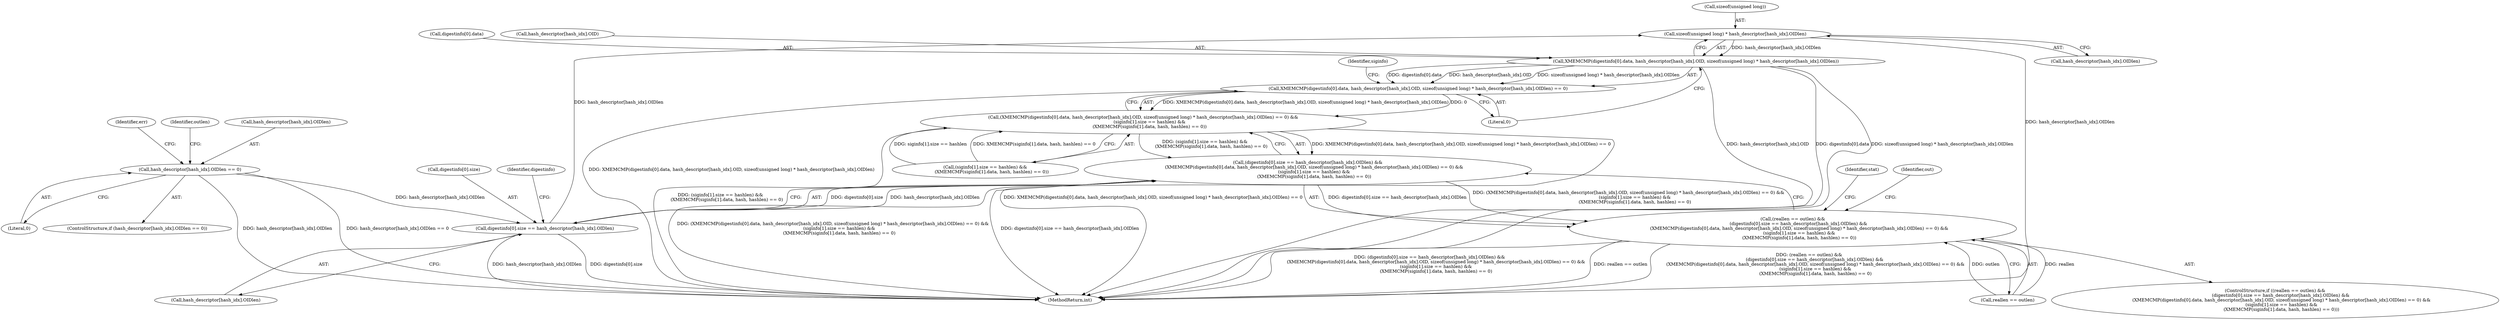 digraph "0_libtomcrypt_5eb9743410ce4657e9d54fef26a2ee31a1b5dd0@API" {
"1000433" [label="(Call,sizeof(unsigned long) * hash_descriptor[hash_idx].OIDlen)"];
"1000409" [label="(Call,digestinfo[0].size == hash_descriptor[hash_idx].OIDlen)"];
"1000287" [label="(Call,hash_descriptor[hash_idx].OIDlen == 0)"];
"1000422" [label="(Call,XMEMCMP(digestinfo[0].data, hash_descriptor[hash_idx].OID, sizeof(unsigned long) * hash_descriptor[hash_idx].OIDlen))"];
"1000421" [label="(Call,XMEMCMP(digestinfo[0].data, hash_descriptor[hash_idx].OID, sizeof(unsigned long) * hash_descriptor[hash_idx].OIDlen) == 0)"];
"1000420" [label="(Call,(XMEMCMP(digestinfo[0].data, hash_descriptor[hash_idx].OID, sizeof(unsigned long) * hash_descriptor[hash_idx].OIDlen) == 0) &&\n         (siginfo[1].size == hashlen) &&\n         (XMEMCMP(siginfo[1].data, hash, hashlen) == 0))"];
"1000408" [label="(Call,(digestinfo[0].size == hash_descriptor[hash_idx].OIDlen) &&\n         (XMEMCMP(digestinfo[0].data, hash_descriptor[hash_idx].OID, sizeof(unsigned long) * hash_descriptor[hash_idx].OIDlen) == 0) &&\n         (siginfo[1].size == hashlen) &&\n         (XMEMCMP(siginfo[1].data, hash, hashlen) == 0))"];
"1000404" [label="(Call,(reallen == outlen) &&\n        (digestinfo[0].size == hash_descriptor[hash_idx].OIDlen) &&\n         (XMEMCMP(digestinfo[0].data, hash_descriptor[hash_idx].OID, sizeof(unsigned long) * hash_descriptor[hash_idx].OIDlen) == 0) &&\n         (siginfo[1].size == hashlen) &&\n         (XMEMCMP(siginfo[1].data, hash, hashlen) == 0))"];
"1000421" [label="(Call,XMEMCMP(digestinfo[0].data, hash_descriptor[hash_idx].OID, sizeof(unsigned long) * hash_descriptor[hash_idx].OIDlen) == 0)"];
"1000423" [label="(Call,digestinfo[0].data)"];
"1000408" [label="(Call,(digestinfo[0].size == hash_descriptor[hash_idx].OIDlen) &&\n         (XMEMCMP(digestinfo[0].data, hash_descriptor[hash_idx].OID, sizeof(unsigned long) * hash_descriptor[hash_idx].OIDlen) == 0) &&\n         (siginfo[1].size == hashlen) &&\n         (XMEMCMP(siginfo[1].data, hash, hashlen) == 0))"];
"1000405" [label="(Call,reallen == outlen)"];
"1000296" [label="(Identifier,err)"];
"1000415" [label="(Call,hash_descriptor[hash_idx].OIDlen)"];
"1000300" [label="(Identifier,outlen)"];
"1000404" [label="(Call,(reallen == outlen) &&\n        (digestinfo[0].size == hash_descriptor[hash_idx].OIDlen) &&\n         (XMEMCMP(digestinfo[0].data, hash_descriptor[hash_idx].OID, sizeof(unsigned long) * hash_descriptor[hash_idx].OIDlen) == 0) &&\n         (siginfo[1].size == hashlen) &&\n         (XMEMCMP(siginfo[1].data, hash, hashlen) == 0))"];
"1000463" [label="(Identifier,stat)"];
"1000409" [label="(Call,digestinfo[0].size == hash_descriptor[hash_idx].OIDlen)"];
"1000287" [label="(Call,hash_descriptor[hash_idx].OIDlen == 0)"];
"1000441" [label="(Literal,0)"];
"1000410" [label="(Call,digestinfo[0].size)"];
"1000478" [label="(MethodReturn,int)"];
"1000422" [label="(Call,XMEMCMP(digestinfo[0].data, hash_descriptor[hash_idx].OID, sizeof(unsigned long) * hash_descriptor[hash_idx].OIDlen))"];
"1000293" [label="(Literal,0)"];
"1000288" [label="(Call,hash_descriptor[hash_idx].OIDlen)"];
"1000434" [label="(Call,sizeof(unsigned long))"];
"1000433" [label="(Call,sizeof(unsigned long) * hash_descriptor[hash_idx].OIDlen)"];
"1000446" [label="(Identifier,siginfo)"];
"1000466" [label="(Identifier,out)"];
"1000442" [label="(Call,(siginfo[1].size == hashlen) &&\n         (XMEMCMP(siginfo[1].data, hash, hashlen) == 0))"];
"1000425" [label="(Identifier,digestinfo)"];
"1000403" [label="(ControlStructure,if ((reallen == outlen) &&\n        (digestinfo[0].size == hash_descriptor[hash_idx].OIDlen) &&\n         (XMEMCMP(digestinfo[0].data, hash_descriptor[hash_idx].OID, sizeof(unsigned long) * hash_descriptor[hash_idx].OIDlen) == 0) &&\n         (siginfo[1].size == hashlen) &&\n         (XMEMCMP(siginfo[1].data, hash, hashlen) == 0)))"];
"1000420" [label="(Call,(XMEMCMP(digestinfo[0].data, hash_descriptor[hash_idx].OID, sizeof(unsigned long) * hash_descriptor[hash_idx].OIDlen) == 0) &&\n         (siginfo[1].size == hashlen) &&\n         (XMEMCMP(siginfo[1].data, hash, hashlen) == 0))"];
"1000428" [label="(Call,hash_descriptor[hash_idx].OID)"];
"1000436" [label="(Call,hash_descriptor[hash_idx].OIDlen)"];
"1000286" [label="(ControlStructure,if (hash_descriptor[hash_idx].OIDlen == 0))"];
"1000433" -> "1000422"  [label="AST: "];
"1000433" -> "1000436"  [label="CFG: "];
"1000434" -> "1000433"  [label="AST: "];
"1000436" -> "1000433"  [label="AST: "];
"1000422" -> "1000433"  [label="CFG: "];
"1000433" -> "1000478"  [label="DDG: hash_descriptor[hash_idx].OIDlen"];
"1000433" -> "1000422"  [label="DDG: hash_descriptor[hash_idx].OIDlen"];
"1000409" -> "1000433"  [label="DDG: hash_descriptor[hash_idx].OIDlen"];
"1000409" -> "1000408"  [label="AST: "];
"1000409" -> "1000415"  [label="CFG: "];
"1000410" -> "1000409"  [label="AST: "];
"1000415" -> "1000409"  [label="AST: "];
"1000425" -> "1000409"  [label="CFG: "];
"1000408" -> "1000409"  [label="CFG: "];
"1000409" -> "1000478"  [label="DDG: digestinfo[0].size"];
"1000409" -> "1000478"  [label="DDG: hash_descriptor[hash_idx].OIDlen"];
"1000409" -> "1000408"  [label="DDG: digestinfo[0].size"];
"1000409" -> "1000408"  [label="DDG: hash_descriptor[hash_idx].OIDlen"];
"1000287" -> "1000409"  [label="DDG: hash_descriptor[hash_idx].OIDlen"];
"1000287" -> "1000286"  [label="AST: "];
"1000287" -> "1000293"  [label="CFG: "];
"1000288" -> "1000287"  [label="AST: "];
"1000293" -> "1000287"  [label="AST: "];
"1000296" -> "1000287"  [label="CFG: "];
"1000300" -> "1000287"  [label="CFG: "];
"1000287" -> "1000478"  [label="DDG: hash_descriptor[hash_idx].OIDlen == 0"];
"1000287" -> "1000478"  [label="DDG: hash_descriptor[hash_idx].OIDlen"];
"1000422" -> "1000421"  [label="AST: "];
"1000423" -> "1000422"  [label="AST: "];
"1000428" -> "1000422"  [label="AST: "];
"1000441" -> "1000422"  [label="CFG: "];
"1000422" -> "1000478"  [label="DDG: hash_descriptor[hash_idx].OID"];
"1000422" -> "1000478"  [label="DDG: digestinfo[0].data"];
"1000422" -> "1000478"  [label="DDG: sizeof(unsigned long) * hash_descriptor[hash_idx].OIDlen"];
"1000422" -> "1000421"  [label="DDG: digestinfo[0].data"];
"1000422" -> "1000421"  [label="DDG: hash_descriptor[hash_idx].OID"];
"1000422" -> "1000421"  [label="DDG: sizeof(unsigned long) * hash_descriptor[hash_idx].OIDlen"];
"1000421" -> "1000420"  [label="AST: "];
"1000421" -> "1000441"  [label="CFG: "];
"1000441" -> "1000421"  [label="AST: "];
"1000446" -> "1000421"  [label="CFG: "];
"1000420" -> "1000421"  [label="CFG: "];
"1000421" -> "1000478"  [label="DDG: XMEMCMP(digestinfo[0].data, hash_descriptor[hash_idx].OID, sizeof(unsigned long) * hash_descriptor[hash_idx].OIDlen)"];
"1000421" -> "1000420"  [label="DDG: XMEMCMP(digestinfo[0].data, hash_descriptor[hash_idx].OID, sizeof(unsigned long) * hash_descriptor[hash_idx].OIDlen)"];
"1000421" -> "1000420"  [label="DDG: 0"];
"1000420" -> "1000408"  [label="AST: "];
"1000420" -> "1000442"  [label="CFG: "];
"1000442" -> "1000420"  [label="AST: "];
"1000408" -> "1000420"  [label="CFG: "];
"1000420" -> "1000478"  [label="DDG: (siginfo[1].size == hashlen) &&\n         (XMEMCMP(siginfo[1].data, hash, hashlen) == 0)"];
"1000420" -> "1000478"  [label="DDG: XMEMCMP(digestinfo[0].data, hash_descriptor[hash_idx].OID, sizeof(unsigned long) * hash_descriptor[hash_idx].OIDlen) == 0"];
"1000420" -> "1000408"  [label="DDG: XMEMCMP(digestinfo[0].data, hash_descriptor[hash_idx].OID, sizeof(unsigned long) * hash_descriptor[hash_idx].OIDlen) == 0"];
"1000420" -> "1000408"  [label="DDG: (siginfo[1].size == hashlen) &&\n         (XMEMCMP(siginfo[1].data, hash, hashlen) == 0)"];
"1000442" -> "1000420"  [label="DDG: siginfo[1].size == hashlen"];
"1000442" -> "1000420"  [label="DDG: XMEMCMP(siginfo[1].data, hash, hashlen) == 0"];
"1000408" -> "1000404"  [label="AST: "];
"1000404" -> "1000408"  [label="CFG: "];
"1000408" -> "1000478"  [label="DDG: digestinfo[0].size == hash_descriptor[hash_idx].OIDlen"];
"1000408" -> "1000478"  [label="DDG: (XMEMCMP(digestinfo[0].data, hash_descriptor[hash_idx].OID, sizeof(unsigned long) * hash_descriptor[hash_idx].OIDlen) == 0) &&\n         (siginfo[1].size == hashlen) &&\n         (XMEMCMP(siginfo[1].data, hash, hashlen) == 0)"];
"1000408" -> "1000404"  [label="DDG: digestinfo[0].size == hash_descriptor[hash_idx].OIDlen"];
"1000408" -> "1000404"  [label="DDG: (XMEMCMP(digestinfo[0].data, hash_descriptor[hash_idx].OID, sizeof(unsigned long) * hash_descriptor[hash_idx].OIDlen) == 0) &&\n         (siginfo[1].size == hashlen) &&\n         (XMEMCMP(siginfo[1].data, hash, hashlen) == 0)"];
"1000404" -> "1000403"  [label="AST: "];
"1000404" -> "1000405"  [label="CFG: "];
"1000405" -> "1000404"  [label="AST: "];
"1000463" -> "1000404"  [label="CFG: "];
"1000466" -> "1000404"  [label="CFG: "];
"1000404" -> "1000478"  [label="DDG: reallen == outlen"];
"1000404" -> "1000478"  [label="DDG: (reallen == outlen) &&\n        (digestinfo[0].size == hash_descriptor[hash_idx].OIDlen) &&\n         (XMEMCMP(digestinfo[0].data, hash_descriptor[hash_idx].OID, sizeof(unsigned long) * hash_descriptor[hash_idx].OIDlen) == 0) &&\n         (siginfo[1].size == hashlen) &&\n         (XMEMCMP(siginfo[1].data, hash, hashlen) == 0)"];
"1000404" -> "1000478"  [label="DDG: (digestinfo[0].size == hash_descriptor[hash_idx].OIDlen) &&\n         (XMEMCMP(digestinfo[0].data, hash_descriptor[hash_idx].OID, sizeof(unsigned long) * hash_descriptor[hash_idx].OIDlen) == 0) &&\n         (siginfo[1].size == hashlen) &&\n         (XMEMCMP(siginfo[1].data, hash, hashlen) == 0)"];
"1000405" -> "1000404"  [label="DDG: reallen"];
"1000405" -> "1000404"  [label="DDG: outlen"];
}
